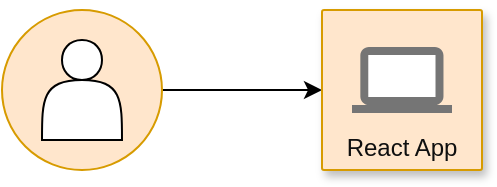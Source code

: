 <mxfile version="21.1.1" type="github">
  <diagram id="C5RBs43oDa-KdzZeNtuy" name="Page-1">
    <mxGraphModel dx="1434" dy="834" grid="1" gridSize="10" guides="1" tooltips="1" connect="1" arrows="1" fold="1" page="1" pageScale="1" pageWidth="827" pageHeight="1169" math="0" shadow="0">
      <root>
        <mxCell id="WIyWlLk6GJQsqaUBKTNV-0" />
        <mxCell id="WIyWlLk6GJQsqaUBKTNV-1" parent="WIyWlLk6GJQsqaUBKTNV-0" />
        <mxCell id="lCkCIYVKuZqg2m3qeE0b-6" value="" style="edgeStyle=orthogonalEdgeStyle;rounded=0;orthogonalLoop=1;jettySize=auto;html=1;" edge="1" parent="WIyWlLk6GJQsqaUBKTNV-1" source="lCkCIYVKuZqg2m3qeE0b-0" target="lCkCIYVKuZqg2m3qeE0b-4">
          <mxGeometry relative="1" as="geometry" />
        </mxCell>
        <mxCell id="lCkCIYVKuZqg2m3qeE0b-0" value="" style="ellipse;whiteSpace=wrap;html=1;aspect=fixed;fillColor=#ffe6cc;strokeColor=#d79b00;" vertex="1" parent="WIyWlLk6GJQsqaUBKTNV-1">
          <mxGeometry y="200" width="80" height="80" as="geometry" />
        </mxCell>
        <mxCell id="lCkCIYVKuZqg2m3qeE0b-1" value="" style="shape=actor;whiteSpace=wrap;html=1;" vertex="1" parent="WIyWlLk6GJQsqaUBKTNV-1">
          <mxGeometry x="20" y="215" width="40" height="50" as="geometry" />
        </mxCell>
        <mxCell id="lCkCIYVKuZqg2m3qeE0b-4" value="React App" style="strokeColor=#d79b00;shadow=1;strokeWidth=1;rounded=1;absoluteArcSize=1;arcSize=2;labelPosition=center;verticalLabelPosition=middle;align=center;verticalAlign=bottom;spacingLeft=0;fontSize=12;whiteSpace=wrap;spacingBottom=2;html=1;fillColor=#ffe6cc;fontColor=#0F0F0F;" vertex="1" parent="WIyWlLk6GJQsqaUBKTNV-1">
          <mxGeometry x="160" y="200" width="80" height="80" as="geometry" />
        </mxCell>
        <mxCell id="lCkCIYVKuZqg2m3qeE0b-5" value="" style="sketch=0;dashed=0;connectable=0;html=1;fillColor=#757575;strokeColor=none;shape=mxgraph.gcp2.laptop;part=1;" vertex="1" parent="lCkCIYVKuZqg2m3qeE0b-4">
          <mxGeometry x="0.5" width="50" height="33" relative="1" as="geometry">
            <mxPoint x="-25" y="18.5" as="offset" />
          </mxGeometry>
        </mxCell>
      </root>
    </mxGraphModel>
  </diagram>
</mxfile>
